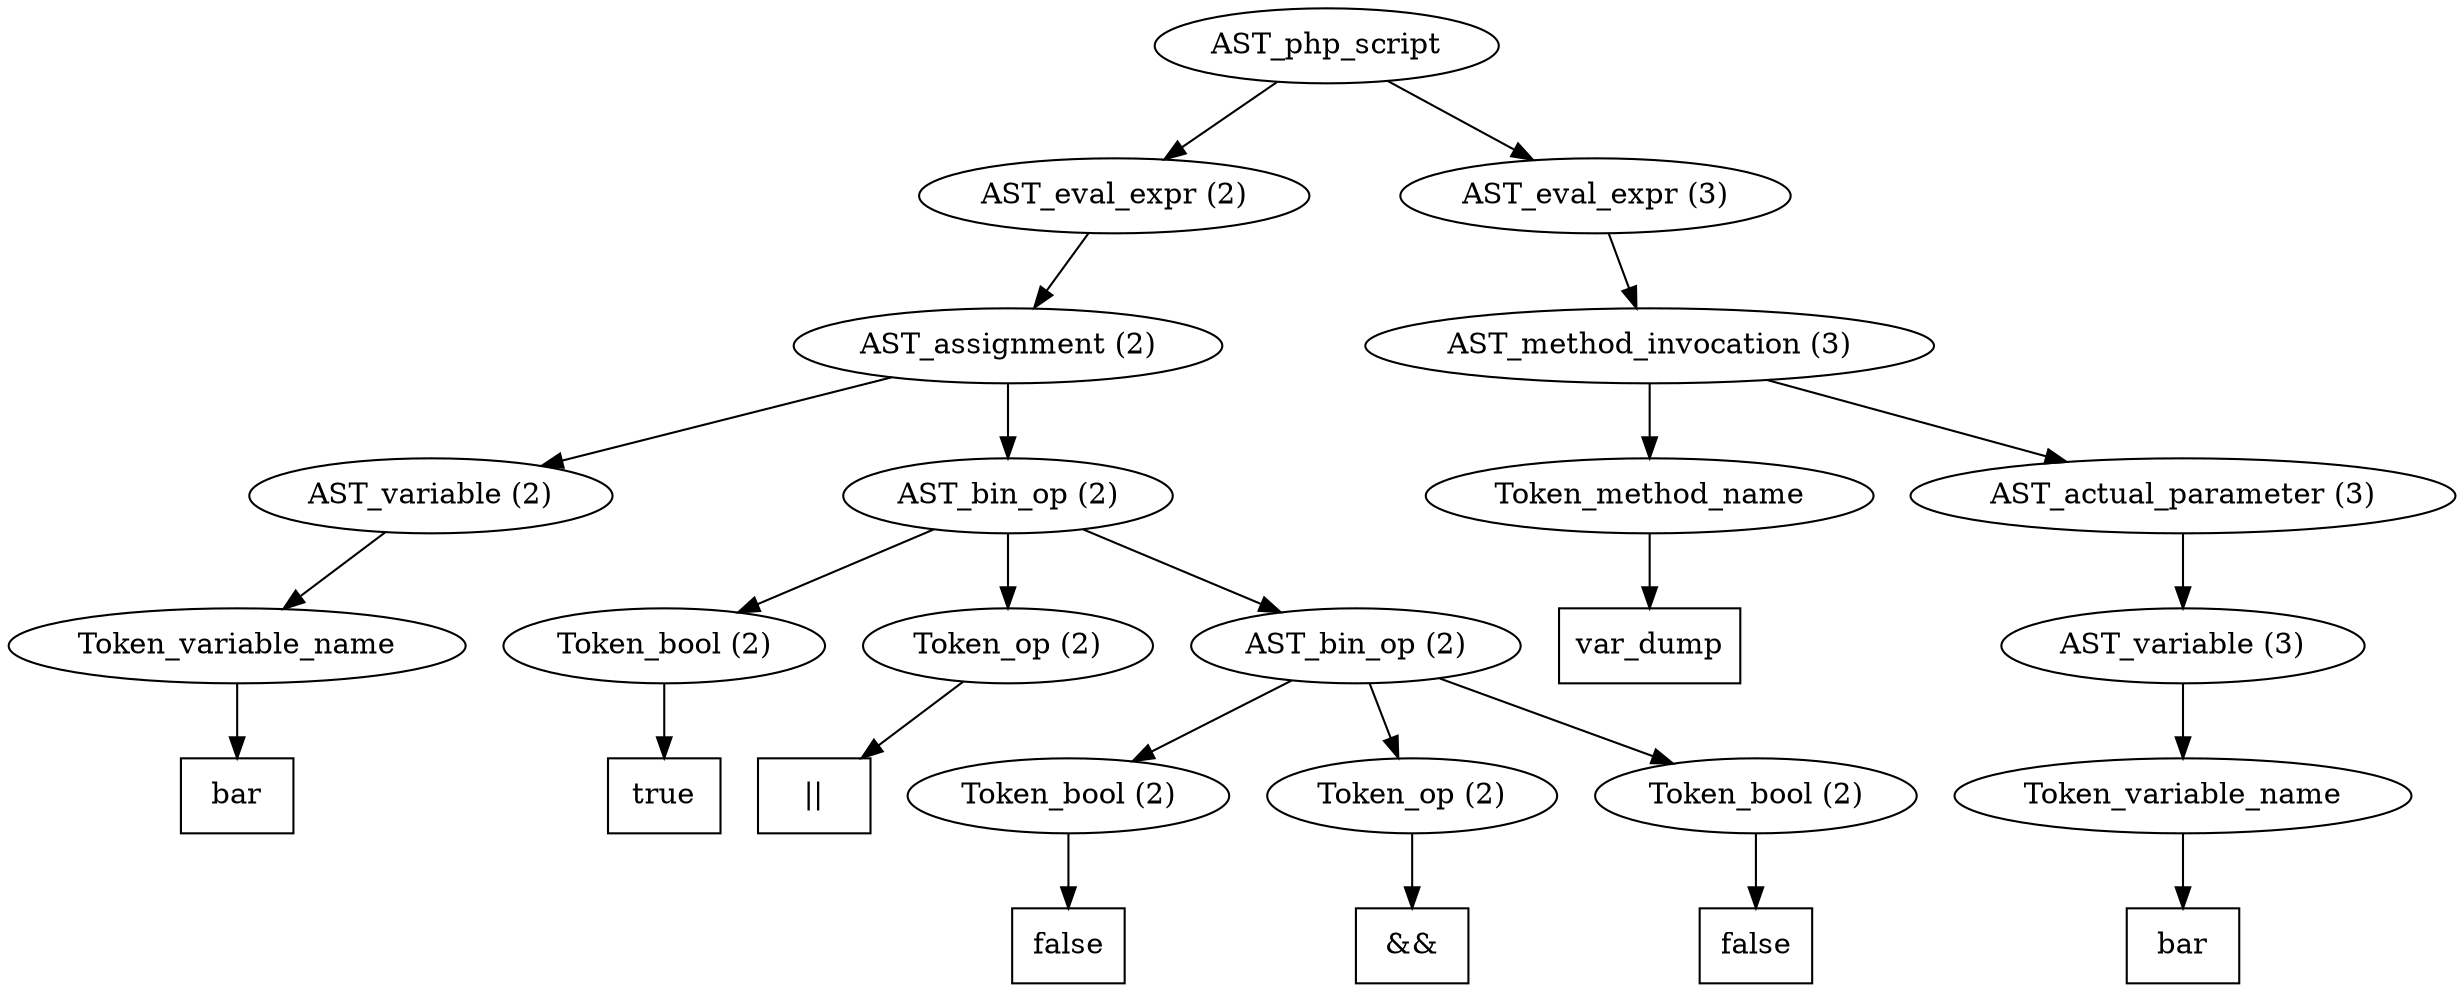 /*
 * AST in dot format generated by phc -- the PHP compiler
 */

digraph AST {
node_0 [label="AST_php_script"];
node_1 [label="AST_eval_expr (2)"];
node_2 [label="AST_assignment (2)"];
node_3 [label="AST_variable (2)"];
node_4 [label="Token_variable_name"];
node_5 [label="bar", shape=box]
node_4 -> node_5;
node_3 -> node_4;
node_6 [label="AST_bin_op (2)"];
node_7 [label="Token_bool (2)"];
node_8 [label="true", shape=box]
node_7 -> node_8;
node_9 [label="Token_op (2)"];
node_10 [label="||", shape=box]
node_9 -> node_10;
node_11 [label="AST_bin_op (2)"];
node_12 [label="Token_bool (2)"];
node_13 [label="false", shape=box]
node_12 -> node_13;
node_14 [label="Token_op (2)"];
node_15 [label="&&", shape=box]
node_14 -> node_15;
node_16 [label="Token_bool (2)"];
node_17 [label="false", shape=box]
node_16 -> node_17;
node_11 -> node_16;
node_11 -> node_14;
node_11 -> node_12;
node_6 -> node_11;
node_6 -> node_9;
node_6 -> node_7;
node_2 -> node_6;
node_2 -> node_3;
node_1 -> node_2;
node_18 [label="AST_eval_expr (3)"];
node_19 [label="AST_method_invocation (3)"];
node_20 [label="Token_method_name"];
node_21 [label="var_dump", shape=box]
node_20 -> node_21;
node_22 [label="AST_actual_parameter (3)"];
node_23 [label="AST_variable (3)"];
node_24 [label="Token_variable_name"];
node_25 [label="bar", shape=box]
node_24 -> node_25;
node_23 -> node_24;
node_22 -> node_23;
node_19 -> node_22;
node_19 -> node_20;
node_18 -> node_19;
node_0 -> node_18;
node_0 -> node_1;
}
